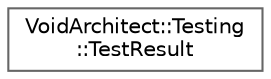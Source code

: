 digraph "Graphical Class Hierarchy"
{
 // LATEX_PDF_SIZE
  bgcolor="transparent";
  edge [fontname=Helvetica,fontsize=10,labelfontname=Helvetica,labelfontsize=10];
  node [fontname=Helvetica,fontsize=10,shape=box,height=0.2,width=0.4];
  rankdir="LR";
  Node0 [id="Node000000",label="VoidArchitect::Testing\l::TestResult",height=0.2,width=0.4,color="grey40", fillcolor="white", style="filled",URL="$struct_void_architect_1_1_testing_1_1_test_result.html",tooltip="Test execution result with timing and status information."];
}
